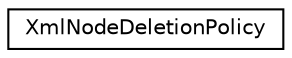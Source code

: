 digraph "クラス階層図"
{
  edge [fontname="Helvetica",fontsize="10",labelfontname="Helvetica",labelfontsize="10"];
  node [fontname="Helvetica",fontsize="10",shape=record];
  rankdir="LR";
  Node0 [label="XmlNodeDeletionPolicy",height=0.2,width=0.4,color="black", fillcolor="white", style="filled",URL="$class_xml_node_deletion_policy.html"];
}
